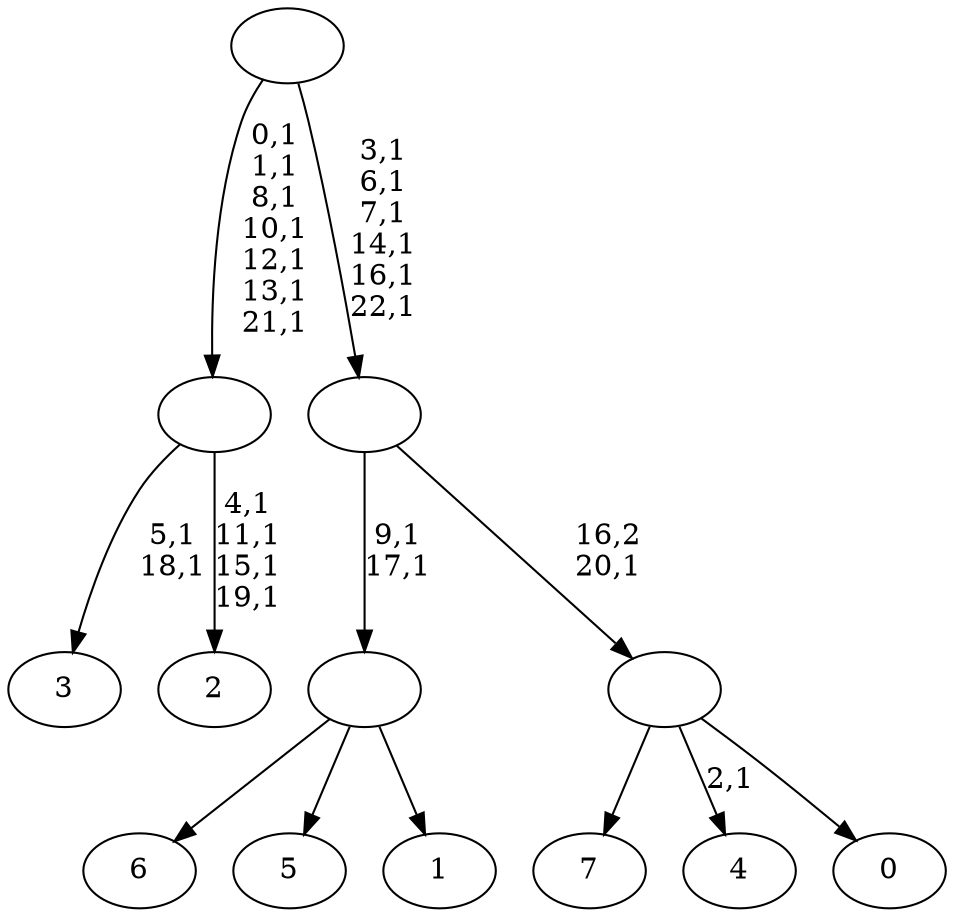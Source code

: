 digraph T {
	31 [label="7"]
	30 [label="6"]
	29 [label="5"]
	28 [label="4"]
	26 [label="3"]
	23 [label="2"]
	18 [label=""]
	11 [label="1"]
	10 [label=""]
	8 [label="0"]
	7 [label=""]
	6 [label=""]
	0 [label=""]
	18 -> 23 [label="4,1\n11,1\n15,1\n19,1"]
	18 -> 26 [label="5,1\n18,1"]
	10 -> 30 [label=""]
	10 -> 29 [label=""]
	10 -> 11 [label=""]
	7 -> 28 [label="2,1"]
	7 -> 31 [label=""]
	7 -> 8 [label=""]
	6 -> 10 [label="9,1\n17,1"]
	6 -> 7 [label="16,2\n20,1"]
	0 -> 6 [label="3,1\n6,1\n7,1\n14,1\n16,1\n22,1"]
	0 -> 18 [label="0,1\n1,1\n8,1\n10,1\n12,1\n13,1\n21,1"]
}
